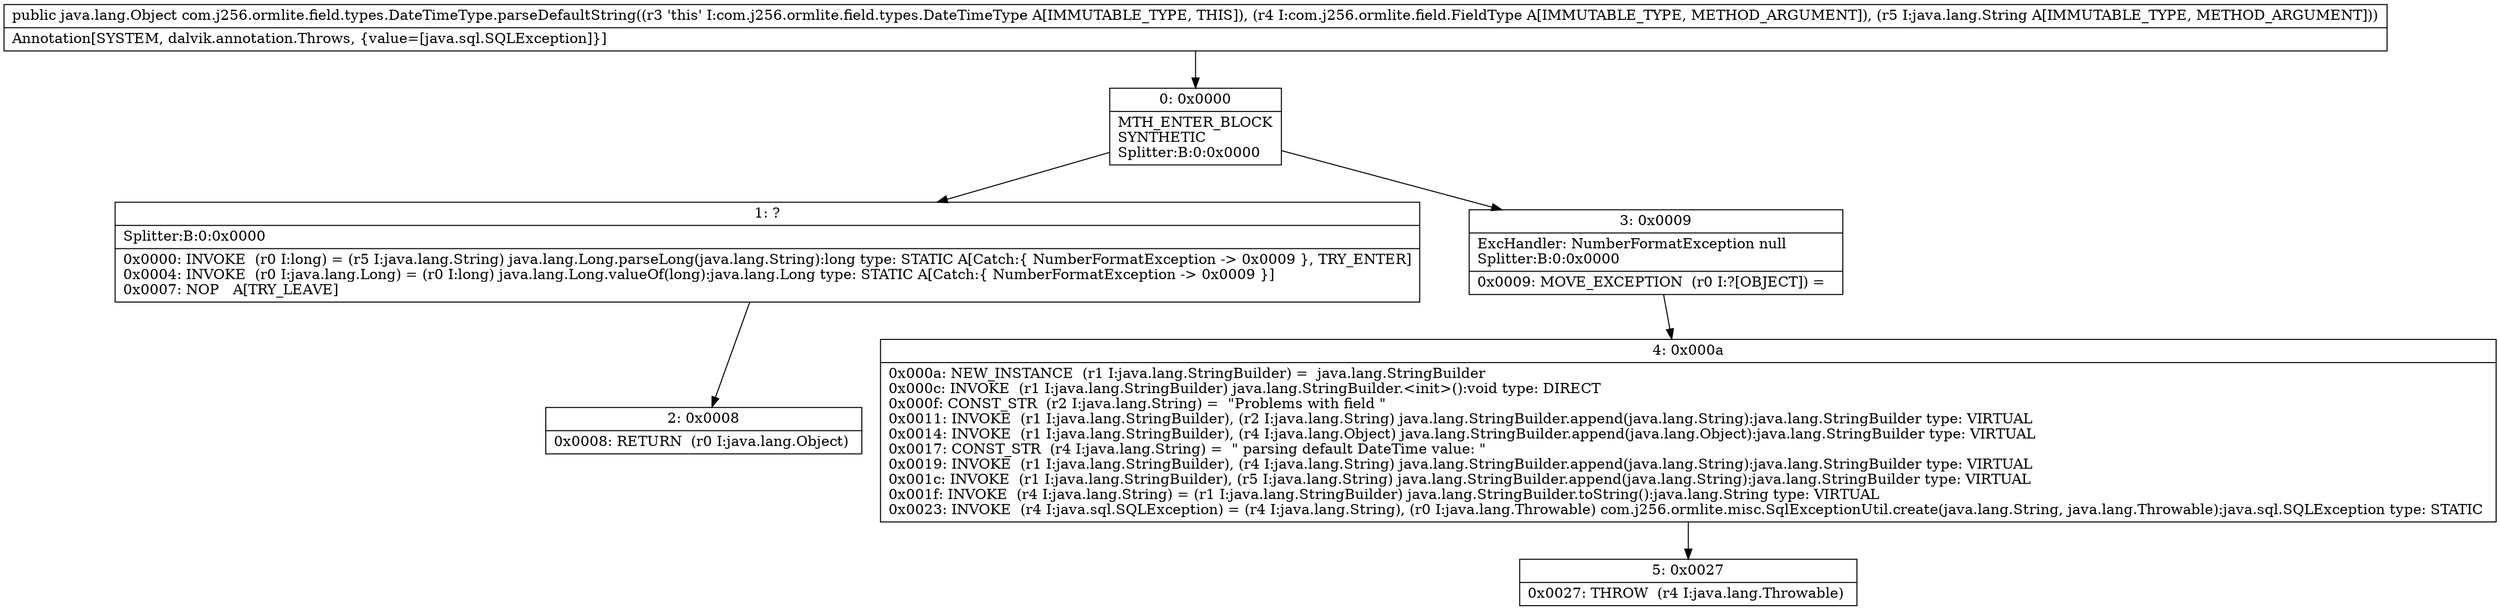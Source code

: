 digraph "CFG forcom.j256.ormlite.field.types.DateTimeType.parseDefaultString(Lcom\/j256\/ormlite\/field\/FieldType;Ljava\/lang\/String;)Ljava\/lang\/Object;" {
Node_0 [shape=record,label="{0\:\ 0x0000|MTH_ENTER_BLOCK\lSYNTHETIC\lSplitter:B:0:0x0000\l}"];
Node_1 [shape=record,label="{1\:\ ?|Splitter:B:0:0x0000\l|0x0000: INVOKE  (r0 I:long) = (r5 I:java.lang.String) java.lang.Long.parseLong(java.lang.String):long type: STATIC A[Catch:\{ NumberFormatException \-\> 0x0009 \}, TRY_ENTER]\l0x0004: INVOKE  (r0 I:java.lang.Long) = (r0 I:long) java.lang.Long.valueOf(long):java.lang.Long type: STATIC A[Catch:\{ NumberFormatException \-\> 0x0009 \}]\l0x0007: NOP   A[TRY_LEAVE]\l}"];
Node_2 [shape=record,label="{2\:\ 0x0008|0x0008: RETURN  (r0 I:java.lang.Object) \l}"];
Node_3 [shape=record,label="{3\:\ 0x0009|ExcHandler: NumberFormatException null\lSplitter:B:0:0x0000\l|0x0009: MOVE_EXCEPTION  (r0 I:?[OBJECT]) =  \l}"];
Node_4 [shape=record,label="{4\:\ 0x000a|0x000a: NEW_INSTANCE  (r1 I:java.lang.StringBuilder) =  java.lang.StringBuilder \l0x000c: INVOKE  (r1 I:java.lang.StringBuilder) java.lang.StringBuilder.\<init\>():void type: DIRECT \l0x000f: CONST_STR  (r2 I:java.lang.String) =  \"Problems with field \" \l0x0011: INVOKE  (r1 I:java.lang.StringBuilder), (r2 I:java.lang.String) java.lang.StringBuilder.append(java.lang.String):java.lang.StringBuilder type: VIRTUAL \l0x0014: INVOKE  (r1 I:java.lang.StringBuilder), (r4 I:java.lang.Object) java.lang.StringBuilder.append(java.lang.Object):java.lang.StringBuilder type: VIRTUAL \l0x0017: CONST_STR  (r4 I:java.lang.String) =  \" parsing default DateTime value: \" \l0x0019: INVOKE  (r1 I:java.lang.StringBuilder), (r4 I:java.lang.String) java.lang.StringBuilder.append(java.lang.String):java.lang.StringBuilder type: VIRTUAL \l0x001c: INVOKE  (r1 I:java.lang.StringBuilder), (r5 I:java.lang.String) java.lang.StringBuilder.append(java.lang.String):java.lang.StringBuilder type: VIRTUAL \l0x001f: INVOKE  (r4 I:java.lang.String) = (r1 I:java.lang.StringBuilder) java.lang.StringBuilder.toString():java.lang.String type: VIRTUAL \l0x0023: INVOKE  (r4 I:java.sql.SQLException) = (r4 I:java.lang.String), (r0 I:java.lang.Throwable) com.j256.ormlite.misc.SqlExceptionUtil.create(java.lang.String, java.lang.Throwable):java.sql.SQLException type: STATIC \l}"];
Node_5 [shape=record,label="{5\:\ 0x0027|0x0027: THROW  (r4 I:java.lang.Throwable) \l}"];
MethodNode[shape=record,label="{public java.lang.Object com.j256.ormlite.field.types.DateTimeType.parseDefaultString((r3 'this' I:com.j256.ormlite.field.types.DateTimeType A[IMMUTABLE_TYPE, THIS]), (r4 I:com.j256.ormlite.field.FieldType A[IMMUTABLE_TYPE, METHOD_ARGUMENT]), (r5 I:java.lang.String A[IMMUTABLE_TYPE, METHOD_ARGUMENT]))  | Annotation[SYSTEM, dalvik.annotation.Throws, \{value=[java.sql.SQLException]\}]\l}"];
MethodNode -> Node_0;
Node_0 -> Node_1;
Node_0 -> Node_3;
Node_1 -> Node_2;
Node_3 -> Node_4;
Node_4 -> Node_5;
}

